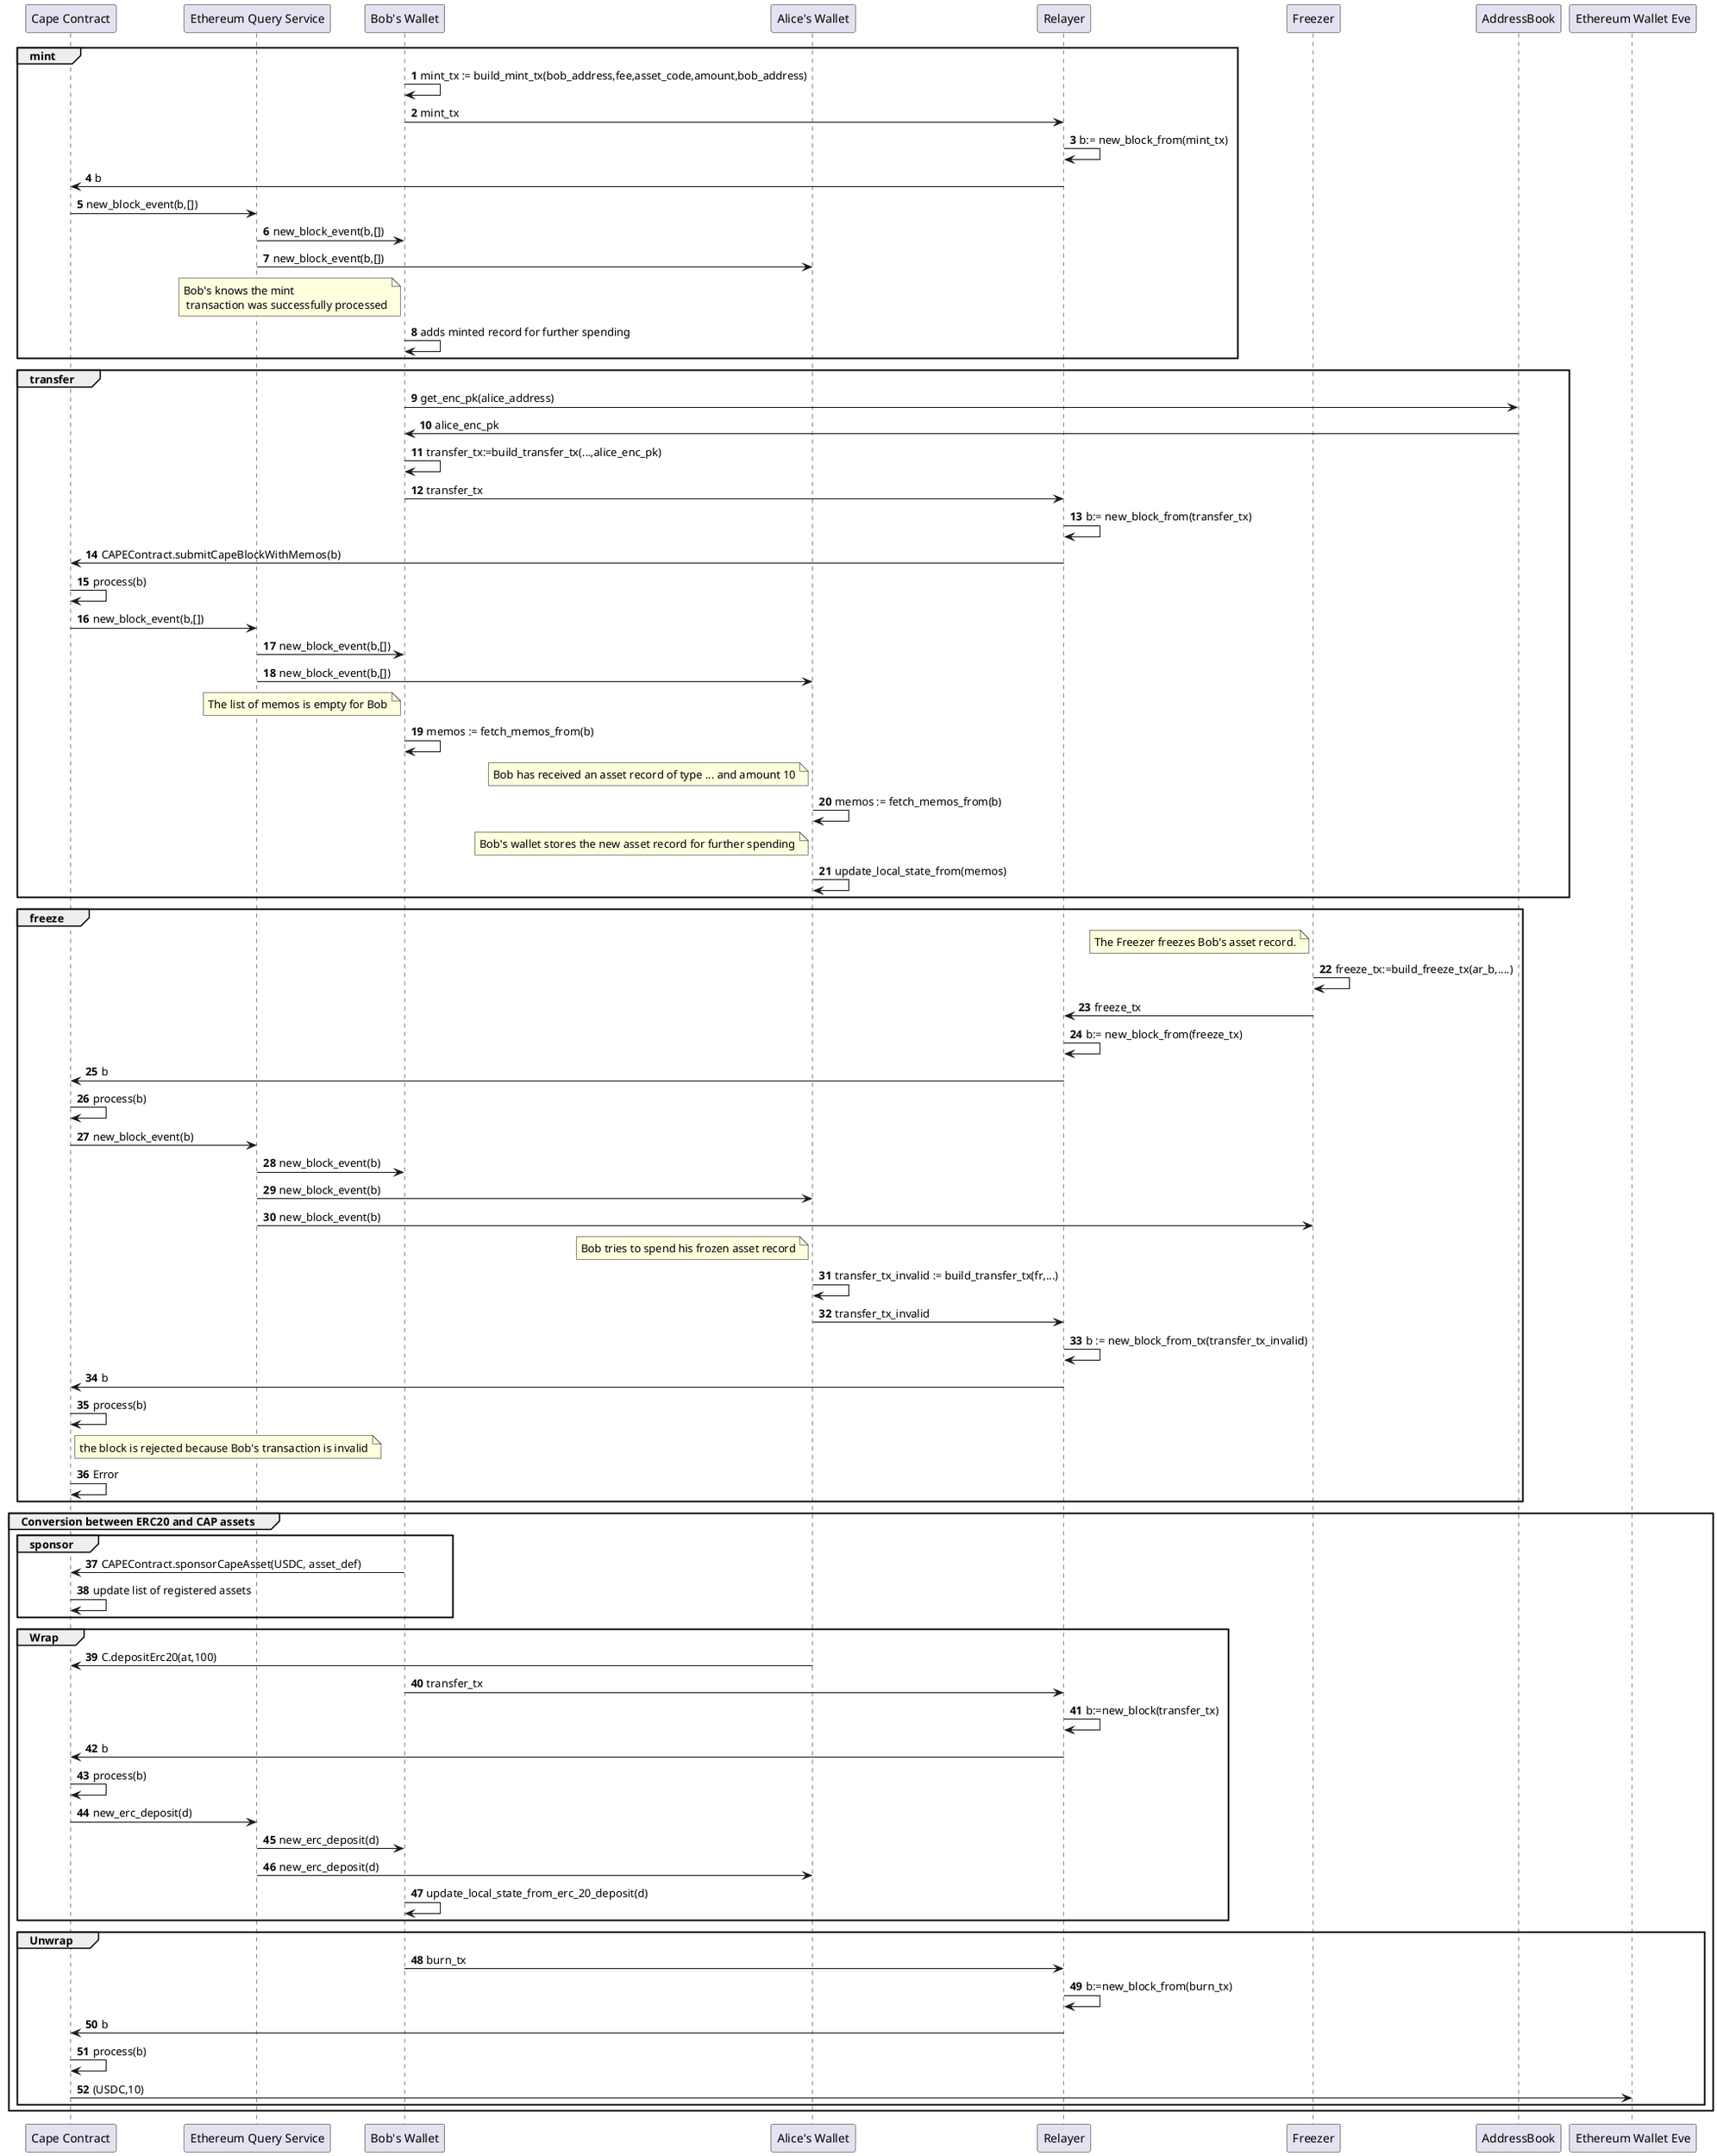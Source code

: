 @startuml
autonumber
participant "Cape Contract" as C
participant "Ethereum Query Service" as EQS
participant "Bob's Wallet" as W_A
participant "Alice's Wallet" as W_B
participant "Relayer" as R
participant "Freezer" as F
participant "AddressBook" as AB
participant "Ethereum Wallet Eve" as ETH_WX

group mint
    W_A -> W_A: mint_tx := build_mint_tx(bob_address,fee,asset_code,amount,bob_address)
    W_A -> R: mint_tx
    R -> R: b:= new_block_from(mint_tx)
    R -> C: b
    C -> EQS: new_block_event(b,[])
    EQS -> W_A: new_block_event(b,[])
    EQS -> W_B: new_block_event(b,[])
    note left W_A: Bob's knows the mint \n transaction was successfully processed
    W_A -> W_A: adds minted record for further spending
end group


group transfer

    W_A -> AB: get_enc_pk(alice_address)
    AB -> W_A: alice_enc_pk
    W_A -> W_A: transfer_tx:=build_transfer_tx(...,alice_enc_pk)
    W_A -> R: transfer_tx
    R -> R: b:= new_block_from(transfer_tx)
    R -> C: CAPEContract.submitCapeBlockWithMemos(b)
    C -> C: process(b)
    C -> EQS: new_block_event(b,[])
    EQS -> W_A: new_block_event(b,[])
    EQS -> W_B: new_block_event(b,[])
    note left W_A: The list of memos is empty for Bob
    W_A -> W_A: memos := fetch_memos_from(b)

    note left W_B: Bob has received an asset record of type ... and amount 10
    W_B -> W_B: memos := fetch_memos_from(b)

    note left W_B: Bob's wallet stores the new asset record for further spending
    W_B -> W_B: update_local_state_from(memos)

end group

group freeze

   note left F: The Freezer freezes Bob's asset record.
   F -> F: freeze_tx:=build_freeze_tx(ar_b,....)
   F -> R: freeze_tx
   R -> R: b:= new_block_from(freeze_tx)
   R -> C: b
   C -> C: process(b)
   C -> EQS: new_block_event(b)
   EQS -> W_A: new_block_event(b)
   EQS -> W_B: new_block_event(b)
   EQS -> F: new_block_event(b)
   note left W_B: Bob tries to spend his frozen asset record
   W_B -> W_B: transfer_tx_invalid := build_transfer_tx(fr,...)
   W_B -> R: transfer_tx_invalid
   R -> R: b := new_block_from_tx(transfer_tx_invalid)
   R -> C: b
   C -> C: process(b)
   note right C: the block is rejected because Bob's transaction is invalid
   C -> C: Error

end group

group Conversion between ERC20 and CAP assets

    group sponsor
        W_A -> C: CAPEContract.sponsorCapeAsset(USDC, asset_def)
        C -> C: update list of registered assets

    end group

    group Wrap

        W_B -> C: C.depositErc20(at,100)
        W_A -> R: transfer_tx
        R -> R: b:=new_block(transfer_tx)
        R -> C: b
        C -> C: process(b)
        C -> EQS: new_erc_deposit(d)
        EQS -> W_A: new_erc_deposit(d)
        EQS -> W_B: new_erc_deposit(d)
        W_A -> W_A: update_local_state_from_erc_20_deposit(d)

    end group

    group Unwrap

        W_A -> R: burn_tx
        R -> R: b:=new_block_from(burn_tx)
        R -> C: b
        C -> C: process(b)
        C -> ETH_WX: (USDC,10)

    end group

end group

@enduml
